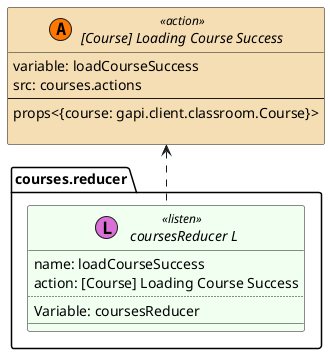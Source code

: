 @startuml [Course] Loading Course Success

set namespaceSeparator ::
skinparam class {
    BackgroundColor<<listen>> HoneyDew
    BackgroundColor<<action>> Wheat
    BackgroundColor<<dispatch>> Technology
}

interface "[Course] Loading Course Success" << (A,#FF7700) action >> {
            variable: loadCourseSuccess
            src: courses.actions
            --
            props<{course: gapi.client.classroom.Course}>

        }

        
interface "courses.reducer:: coursesReducer L" << (L,orchid) listen >> {
            name: loadCourseSuccess
            action: [Course] Loading Course Success
            ..
            Variable: coursesReducer
            __
        }
        "[Course] Loading Course Success" <.down. "courses.reducer:: coursesReducer L"
 

@enduml